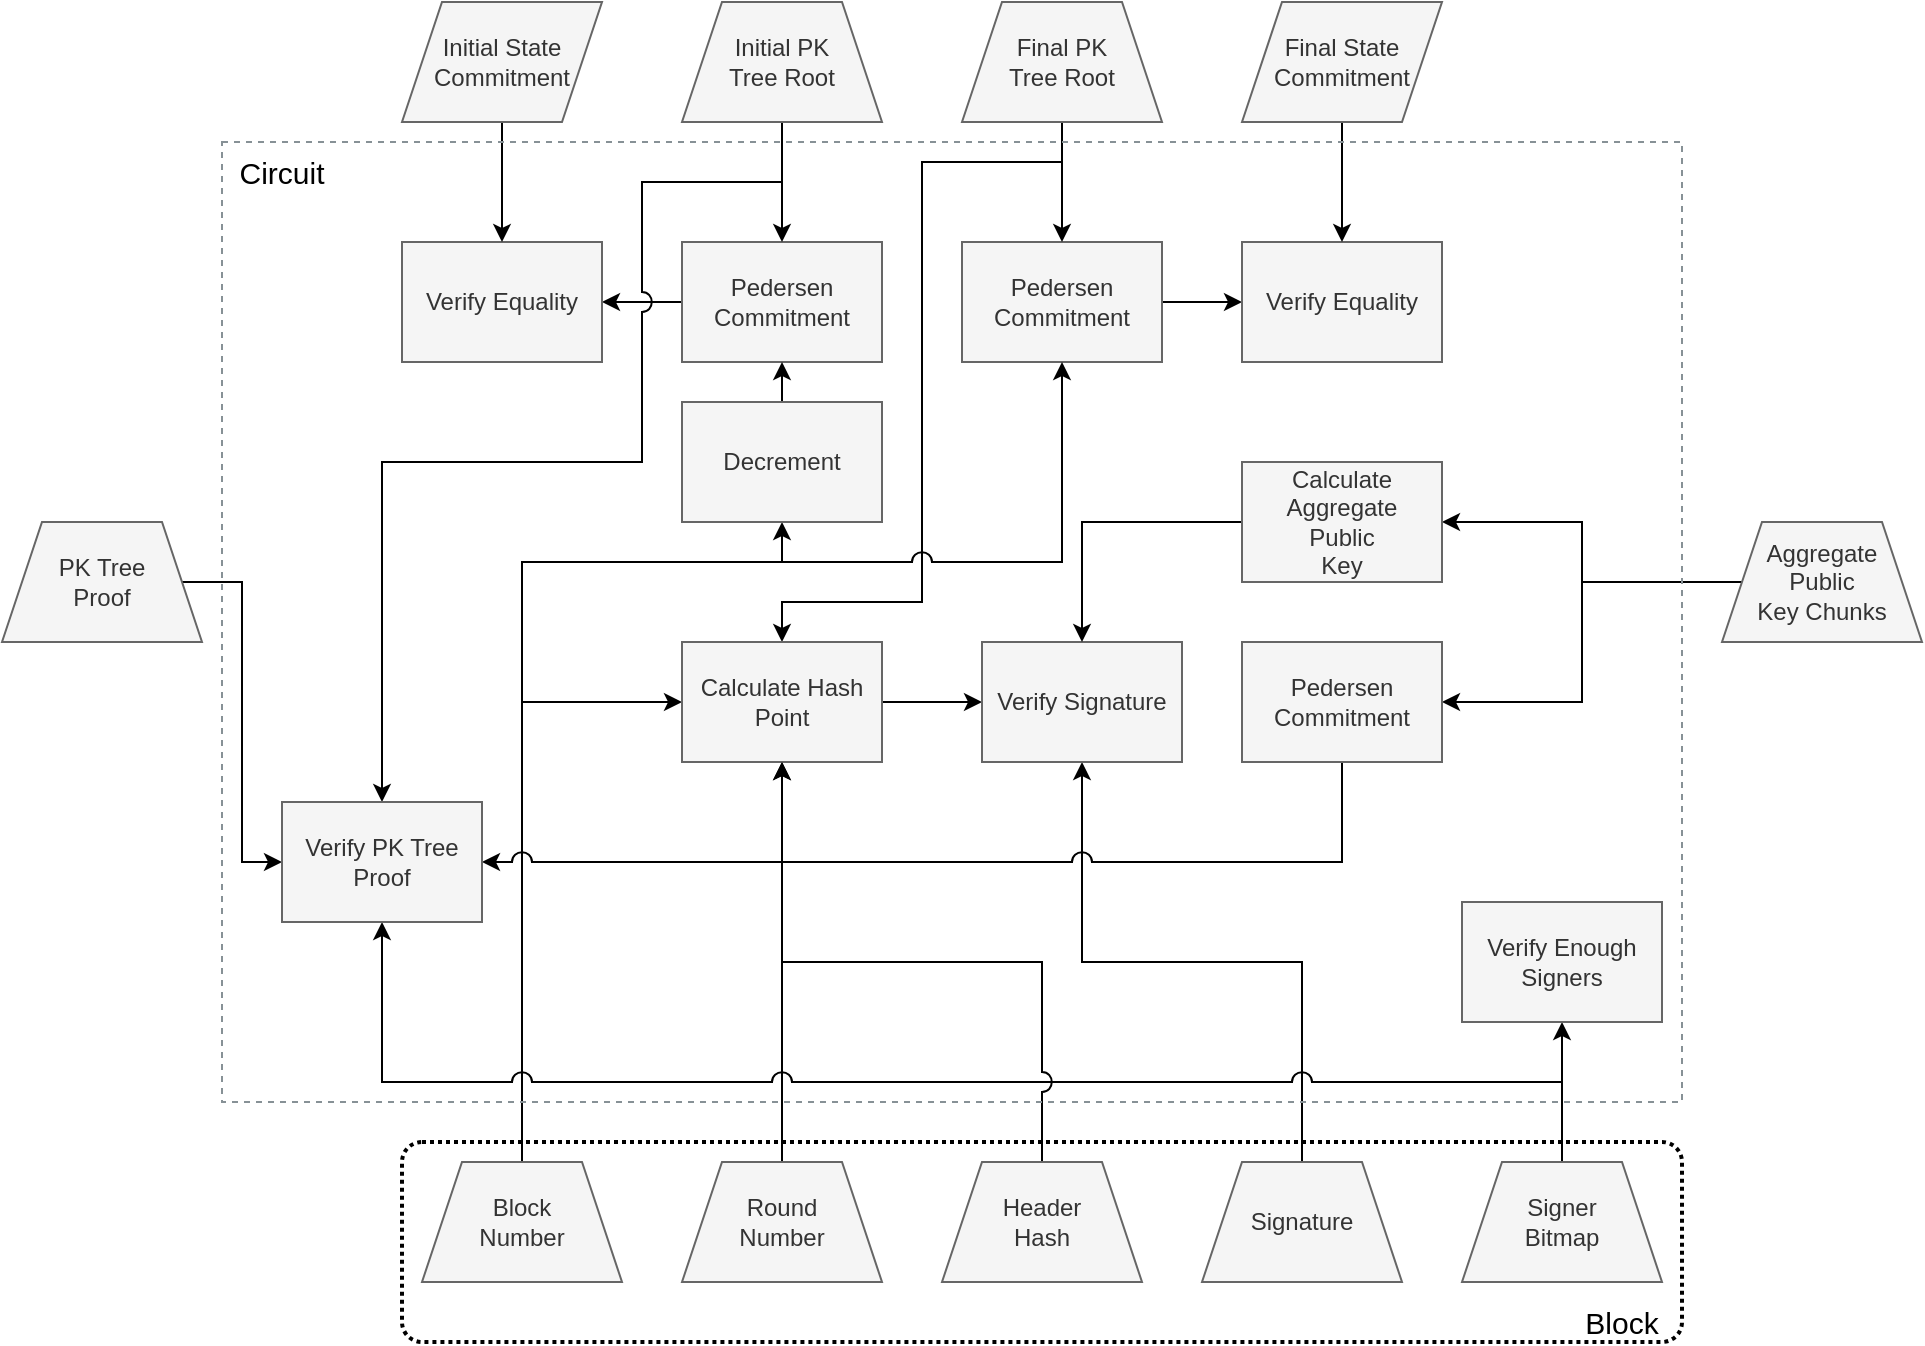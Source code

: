 <mxfile version="14.2.9" type="device"><diagram id="C5RBs43oDa-KdzZeNtuy" name="Page-1"><mxGraphModel dx="981" dy="534" grid="1" gridSize="10" guides="1" tooltips="1" connect="1" arrows="1" fold="1" page="1" pageScale="1" pageWidth="3300" pageHeight="4681" math="0" shadow="0"><root><mxCell id="WIyWlLk6GJQsqaUBKTNV-0"/><mxCell id="WIyWlLk6GJQsqaUBKTNV-1" parent="WIyWlLk6GJQsqaUBKTNV-0"/><mxCell id="Uee_pW1o9Q6JT7-i02Te-26" style="edgeStyle=orthogonalEdgeStyle;rounded=0;orthogonalLoop=1;jettySize=auto;html=1;exitX=0;exitY=0.5;exitDx=0;exitDy=0;entryX=1;entryY=0.5;entryDx=0;entryDy=0;" parent="WIyWlLk6GJQsqaUBKTNV-1" source="Uee_pW1o9Q6JT7-i02Te-5" target="Uee_pW1o9Q6JT7-i02Te-7" edge="1"><mxGeometry relative="1" as="geometry"/></mxCell><mxCell id="Uee_pW1o9Q6JT7-i02Te-5" value="Pedersen Commitment" style="whiteSpace=wrap;html=1;fillColor=#f5f5f5;strokeColor=#666666;fontColor=#333333;" parent="WIyWlLk6GJQsqaUBKTNV-1" vertex="1"><mxGeometry x="640" y="160" width="100" height="60" as="geometry"/></mxCell><mxCell id="Uee_pW1o9Q6JT7-i02Te-28" style="edgeStyle=orthogonalEdgeStyle;rounded=0;orthogonalLoop=1;jettySize=auto;html=1;exitX=1;exitY=0.5;exitDx=0;exitDy=0;entryX=0;entryY=0.5;entryDx=0;entryDy=0;" parent="WIyWlLk6GJQsqaUBKTNV-1" source="Uee_pW1o9Q6JT7-i02Te-6" target="Uee_pW1o9Q6JT7-i02Te-8" edge="1"><mxGeometry relative="1" as="geometry"/></mxCell><mxCell id="Uee_pW1o9Q6JT7-i02Te-6" value="Pedersen Commitment" style="whiteSpace=wrap;html=1;fillColor=#f5f5f5;strokeColor=#666666;fontColor=#333333;" parent="WIyWlLk6GJQsqaUBKTNV-1" vertex="1"><mxGeometry x="780" y="160" width="100" height="60" as="geometry"/></mxCell><mxCell id="Uee_pW1o9Q6JT7-i02Te-7" value="&lt;div&gt;Verify Equality&lt;/div&gt;" style="whiteSpace=wrap;html=1;fillColor=#f5f5f5;strokeColor=#666666;fontColor=#333333;" parent="WIyWlLk6GJQsqaUBKTNV-1" vertex="1"><mxGeometry x="500" y="160" width="100" height="60" as="geometry"/></mxCell><mxCell id="Uee_pW1o9Q6JT7-i02Te-8" value="&lt;div&gt;Verify Equality&lt;/div&gt;" style="whiteSpace=wrap;html=1;fillColor=#f5f5f5;strokeColor=#666666;fontColor=#333333;" parent="WIyWlLk6GJQsqaUBKTNV-1" vertex="1"><mxGeometry x="920" y="160" width="100" height="60" as="geometry"/></mxCell><mxCell id="Uee_pW1o9Q6JT7-i02Te-24" style="edgeStyle=orthogonalEdgeStyle;rounded=0;orthogonalLoop=1;jettySize=auto;html=1;exitX=0.5;exitY=1;exitDx=0;exitDy=0;entryX=0.5;entryY=0;entryDx=0;entryDy=0;" parent="WIyWlLk6GJQsqaUBKTNV-1" source="Uee_pW1o9Q6JT7-i02Te-9" target="Uee_pW1o9Q6JT7-i02Te-7" edge="1"><mxGeometry relative="1" as="geometry"/></mxCell><mxCell id="Uee_pW1o9Q6JT7-i02Te-9" value="&lt;font style=&quot;font-size: 12px&quot;&gt;Initial State Commitment&lt;/font&gt;" style="shape=parallelogram;perimeter=parallelogramPerimeter;whiteSpace=wrap;html=1;fixedSize=1;fillColor=#f5f5f5;strokeColor=#666666;fontColor=#333333;" parent="WIyWlLk6GJQsqaUBKTNV-1" vertex="1"><mxGeometry x="500" y="40" width="100" height="60" as="geometry"/></mxCell><mxCell id="Uee_pW1o9Q6JT7-i02Te-25" style="edgeStyle=orthogonalEdgeStyle;rounded=0;orthogonalLoop=1;jettySize=auto;html=1;exitX=0.5;exitY=1;exitDx=0;exitDy=0;entryX=0.5;entryY=0;entryDx=0;entryDy=0;" parent="WIyWlLk6GJQsqaUBKTNV-1" source="Uee_pW1o9Q6JT7-i02Te-10" target="Uee_pW1o9Q6JT7-i02Te-5" edge="1"><mxGeometry relative="1" as="geometry"/></mxCell><mxCell id="Uee_pW1o9Q6JT7-i02Te-68" style="edgeStyle=orthogonalEdgeStyle;rounded=0;jumpStyle=arc;jumpSize=10;orthogonalLoop=1;jettySize=auto;html=1;exitX=0.5;exitY=1;exitDx=0;exitDy=0;entryX=0.5;entryY=0;entryDx=0;entryDy=0;" parent="WIyWlLk6GJQsqaUBKTNV-1" source="Uee_pW1o9Q6JT7-i02Te-10" target="Uee_pW1o9Q6JT7-i02Te-64" edge="1"><mxGeometry relative="1" as="geometry"><Array as="points"><mxPoint x="690" y="130"/><mxPoint x="620" y="130"/><mxPoint x="620" y="270"/><mxPoint x="490" y="270"/></Array></mxGeometry></mxCell><mxCell id="Uee_pW1o9Q6JT7-i02Te-10" value="&lt;div&gt;Initial PK&lt;/div&gt;&lt;div&gt;Tree Root&lt;/div&gt;" style="shape=trapezoid;perimeter=trapezoidPerimeter;whiteSpace=wrap;html=1;fixedSize=1;fillColor=#f5f5f5;strokeColor=#666666;fontColor=#333333;" parent="WIyWlLk6GJQsqaUBKTNV-1" vertex="1"><mxGeometry x="640" y="40" width="100" height="60" as="geometry"/></mxCell><mxCell id="Uee_pW1o9Q6JT7-i02Te-29" style="edgeStyle=orthogonalEdgeStyle;rounded=0;orthogonalLoop=1;jettySize=auto;html=1;exitX=0.5;exitY=1;exitDx=0;exitDy=0;entryX=0.5;entryY=0;entryDx=0;entryDy=0;" parent="WIyWlLk6GJQsqaUBKTNV-1" source="Uee_pW1o9Q6JT7-i02Te-11" target="Uee_pW1o9Q6JT7-i02Te-8" edge="1"><mxGeometry relative="1" as="geometry"><Array as="points"><mxPoint x="970" y="100"/></Array></mxGeometry></mxCell><mxCell id="Uee_pW1o9Q6JT7-i02Te-11" value="&lt;div&gt;&lt;font style=&quot;font-size: 12px&quot;&gt;Final State Commitment&lt;/font&gt;&lt;/div&gt;" style="shape=parallelogram;perimeter=parallelogramPerimeter;whiteSpace=wrap;html=1;fixedSize=1;fillColor=#f5f5f5;strokeColor=#666666;fontColor=#333333;" parent="WIyWlLk6GJQsqaUBKTNV-1" vertex="1"><mxGeometry x="920" y="40" width="100" height="60" as="geometry"/></mxCell><mxCell id="Uee_pW1o9Q6JT7-i02Te-27" style="edgeStyle=orthogonalEdgeStyle;rounded=0;orthogonalLoop=1;jettySize=auto;html=1;exitX=0.5;exitY=1;exitDx=0;exitDy=0;entryX=0.5;entryY=0;entryDx=0;entryDy=0;" parent="WIyWlLk6GJQsqaUBKTNV-1" source="Uee_pW1o9Q6JT7-i02Te-13" target="Uee_pW1o9Q6JT7-i02Te-6" edge="1"><mxGeometry relative="1" as="geometry"/></mxCell><mxCell id="Uee_pW1o9Q6JT7-i02Te-55" style="edgeStyle=orthogonalEdgeStyle;rounded=0;jumpStyle=arc;jumpSize=10;orthogonalLoop=1;jettySize=auto;html=1;exitX=0.5;exitY=1;exitDx=0;exitDy=0;entryX=0.5;entryY=0;entryDx=0;entryDy=0;" parent="WIyWlLk6GJQsqaUBKTNV-1" source="Uee_pW1o9Q6JT7-i02Te-13" target="Uee_pW1o9Q6JT7-i02Te-37" edge="1"><mxGeometry relative="1" as="geometry"><Array as="points"><mxPoint x="830" y="120"/><mxPoint x="760" y="120"/><mxPoint x="760" y="340"/><mxPoint x="690" y="340"/></Array></mxGeometry></mxCell><mxCell id="Uee_pW1o9Q6JT7-i02Te-13" value="&lt;div&gt;Final PK&lt;/div&gt;&lt;div&gt;Tree Root&lt;/div&gt;" style="shape=trapezoid;perimeter=trapezoidPerimeter;whiteSpace=wrap;html=1;fixedSize=1;fillColor=#f5f5f5;strokeColor=#666666;fontColor=#333333;" parent="WIyWlLk6GJQsqaUBKTNV-1" vertex="1"><mxGeometry x="780" y="40" width="100" height="60" as="geometry"/></mxCell><mxCell id="Uee_pW1o9Q6JT7-i02Te-50" style="edgeStyle=orthogonalEdgeStyle;rounded=0;jumpStyle=arc;jumpSize=10;orthogonalLoop=1;jettySize=auto;html=1;exitX=0.5;exitY=0;exitDx=0;exitDy=0;entryX=0.5;entryY=1;entryDx=0;entryDy=0;" parent="WIyWlLk6GJQsqaUBKTNV-1" source="Uee_pW1o9Q6JT7-i02Te-14" target="Uee_pW1o9Q6JT7-i02Te-32" edge="1"><mxGeometry relative="1" as="geometry"><Array as="points"><mxPoint x="560" y="320"/><mxPoint x="690" y="320"/></Array></mxGeometry></mxCell><mxCell id="Uee_pW1o9Q6JT7-i02Te-51" style="edgeStyle=orthogonalEdgeStyle;rounded=0;jumpStyle=arc;jumpSize=10;orthogonalLoop=1;jettySize=auto;html=1;exitX=0.5;exitY=0;exitDx=0;exitDy=0;entryX=0.5;entryY=1;entryDx=0;entryDy=0;" parent="WIyWlLk6GJQsqaUBKTNV-1" source="Uee_pW1o9Q6JT7-i02Te-14" target="Uee_pW1o9Q6JT7-i02Te-6" edge="1"><mxGeometry relative="1" as="geometry"><Array as="points"><mxPoint x="560" y="320"/><mxPoint x="830" y="320"/></Array></mxGeometry></mxCell><mxCell id="Uee_pW1o9Q6JT7-i02Te-52" style="edgeStyle=orthogonalEdgeStyle;rounded=0;jumpStyle=arc;jumpSize=10;orthogonalLoop=1;jettySize=auto;html=1;exitX=0.5;exitY=0;exitDx=0;exitDy=0;entryX=0;entryY=0.5;entryDx=0;entryDy=0;" parent="WIyWlLk6GJQsqaUBKTNV-1" source="Uee_pW1o9Q6JT7-i02Te-14" target="Uee_pW1o9Q6JT7-i02Te-37" edge="1"><mxGeometry relative="1" as="geometry"/></mxCell><mxCell id="Uee_pW1o9Q6JT7-i02Te-14" value="&lt;div&gt;Block&lt;/div&gt;&lt;div&gt;Number&lt;br&gt;&lt;/div&gt;" style="shape=trapezoid;perimeter=trapezoidPerimeter;whiteSpace=wrap;html=1;fixedSize=1;fillColor=#f5f5f5;strokeColor=#666666;fontColor=#333333;" parent="WIyWlLk6GJQsqaUBKTNV-1" vertex="1"><mxGeometry x="510" y="620" width="100" height="60" as="geometry"/></mxCell><mxCell id="Uee_pW1o9Q6JT7-i02Te-53" style="edgeStyle=orthogonalEdgeStyle;rounded=0;jumpStyle=arc;jumpSize=10;orthogonalLoop=1;jettySize=auto;html=1;exitX=0.5;exitY=0;exitDx=0;exitDy=0;entryX=0.5;entryY=1;entryDx=0;entryDy=0;" parent="WIyWlLk6GJQsqaUBKTNV-1" source="Uee_pW1o9Q6JT7-i02Te-15" target="Uee_pW1o9Q6JT7-i02Te-37" edge="1"><mxGeometry relative="1" as="geometry"/></mxCell><mxCell id="Uee_pW1o9Q6JT7-i02Te-15" value="&lt;div&gt;Round&lt;/div&gt;&lt;div&gt;Number&lt;br&gt;&lt;/div&gt;" style="shape=trapezoid;perimeter=trapezoidPerimeter;whiteSpace=wrap;html=1;fixedSize=1;fillColor=#f5f5f5;strokeColor=#666666;fontColor=#333333;" parent="WIyWlLk6GJQsqaUBKTNV-1" vertex="1"><mxGeometry x="640" y="620" width="100" height="60" as="geometry"/></mxCell><mxCell id="Uee_pW1o9Q6JT7-i02Te-57" style="edgeStyle=orthogonalEdgeStyle;rounded=0;jumpStyle=arc;jumpSize=10;orthogonalLoop=1;jettySize=auto;html=1;exitX=0.5;exitY=0;exitDx=0;exitDy=0;entryX=0.5;entryY=1;entryDx=0;entryDy=0;" parent="WIyWlLk6GJQsqaUBKTNV-1" source="Uee_pW1o9Q6JT7-i02Te-17" target="Uee_pW1o9Q6JT7-i02Te-43" edge="1"><mxGeometry relative="1" as="geometry"/></mxCell><mxCell id="Uee_pW1o9Q6JT7-i02Te-17" value="Signature" style="shape=trapezoid;perimeter=trapezoidPerimeter;whiteSpace=wrap;html=1;fixedSize=1;fillColor=#f5f5f5;strokeColor=#666666;fontColor=#333333;" parent="WIyWlLk6GJQsqaUBKTNV-1" vertex="1"><mxGeometry x="900" y="620" width="100" height="60" as="geometry"/></mxCell><mxCell id="Uee_pW1o9Q6JT7-i02Te-61" style="edgeStyle=orthogonalEdgeStyle;rounded=0;jumpStyle=arc;jumpSize=10;orthogonalLoop=1;jettySize=auto;html=1;exitX=0.5;exitY=0;exitDx=0;exitDy=0;entryX=0.5;entryY=1;entryDx=0;entryDy=0;" parent="WIyWlLk6GJQsqaUBKTNV-1" source="Uee_pW1o9Q6JT7-i02Te-18" target="Uee_pW1o9Q6JT7-i02Te-47" edge="1"><mxGeometry relative="1" as="geometry"/></mxCell><mxCell id="Uee_pW1o9Q6JT7-i02Te-66" style="edgeStyle=orthogonalEdgeStyle;rounded=0;jumpStyle=arc;jumpSize=10;orthogonalLoop=1;jettySize=auto;html=1;exitX=0.5;exitY=0;exitDx=0;exitDy=0;entryX=0.5;entryY=1;entryDx=0;entryDy=0;" parent="WIyWlLk6GJQsqaUBKTNV-1" source="Uee_pW1o9Q6JT7-i02Te-18" target="Uee_pW1o9Q6JT7-i02Te-64" edge="1"><mxGeometry relative="1" as="geometry"><Array as="points"><mxPoint x="1080" y="580"/><mxPoint x="490" y="580"/></Array></mxGeometry></mxCell><mxCell id="Uee_pW1o9Q6JT7-i02Te-18" value="&lt;div&gt;Signer&lt;/div&gt;&lt;div&gt;Bitmap&lt;br&gt;&lt;/div&gt;" style="shape=trapezoid;perimeter=trapezoidPerimeter;whiteSpace=wrap;html=1;fixedSize=1;fillColor=#f5f5f5;strokeColor=#666666;fontColor=#333333;" parent="WIyWlLk6GJQsqaUBKTNV-1" vertex="1"><mxGeometry x="1030" y="620" width="100" height="60" as="geometry"/></mxCell><mxCell id="Uee_pW1o9Q6JT7-i02Te-59" style="edgeStyle=orthogonalEdgeStyle;rounded=0;jumpStyle=arc;jumpSize=10;orthogonalLoop=1;jettySize=auto;html=1;exitX=0;exitY=0.5;exitDx=0;exitDy=0;entryX=1;entryY=0.5;entryDx=0;entryDy=0;" parent="WIyWlLk6GJQsqaUBKTNV-1" source="Uee_pW1o9Q6JT7-i02Te-19" target="Uee_pW1o9Q6JT7-i02Te-58" edge="1"><mxGeometry relative="1" as="geometry"/></mxCell><mxCell id="Uee_pW1o9Q6JT7-i02Te-63" style="edgeStyle=orthogonalEdgeStyle;rounded=0;jumpStyle=arc;jumpSize=10;orthogonalLoop=1;jettySize=auto;html=1;exitX=0;exitY=0.5;exitDx=0;exitDy=0;entryX=1;entryY=0.5;entryDx=0;entryDy=0;" parent="WIyWlLk6GJQsqaUBKTNV-1" source="Uee_pW1o9Q6JT7-i02Te-19" target="Uee_pW1o9Q6JT7-i02Te-62" edge="1"><mxGeometry relative="1" as="geometry"/></mxCell><mxCell id="Uee_pW1o9Q6JT7-i02Te-19" value="&lt;div&gt;Aggregate&lt;/div&gt;&lt;div&gt;Public&lt;/div&gt;&lt;div&gt;Key Chunks&lt;br&gt;&lt;/div&gt;" style="shape=trapezoid;perimeter=trapezoidPerimeter;whiteSpace=wrap;html=1;fixedSize=1;fillColor=#f5f5f5;strokeColor=#666666;fontColor=#333333;" parent="WIyWlLk6GJQsqaUBKTNV-1" vertex="1"><mxGeometry x="1160" y="300" width="100" height="60" as="geometry"/></mxCell><mxCell id="Uee_pW1o9Q6JT7-i02Te-67" style="edgeStyle=orthogonalEdgeStyle;rounded=0;jumpStyle=arc;jumpSize=10;orthogonalLoop=1;jettySize=auto;html=1;exitX=1;exitY=0.5;exitDx=0;exitDy=0;entryX=0;entryY=0.5;entryDx=0;entryDy=0;" parent="WIyWlLk6GJQsqaUBKTNV-1" source="Uee_pW1o9Q6JT7-i02Te-20" target="Uee_pW1o9Q6JT7-i02Te-64" edge="1"><mxGeometry relative="1" as="geometry"/></mxCell><mxCell id="Uee_pW1o9Q6JT7-i02Te-20" value="&lt;div&gt;PK Tree&lt;/div&gt;&lt;div&gt;Proof&lt;/div&gt;" style="shape=trapezoid;perimeter=trapezoidPerimeter;whiteSpace=wrap;html=1;fixedSize=1;fillColor=#f5f5f5;strokeColor=#666666;fontColor=#333333;" parent="WIyWlLk6GJQsqaUBKTNV-1" vertex="1"><mxGeometry x="300" y="300" width="100" height="60" as="geometry"/></mxCell><mxCell id="Uee_pW1o9Q6JT7-i02Te-35" style="edgeStyle=orthogonalEdgeStyle;rounded=0;orthogonalLoop=1;jettySize=auto;html=1;exitX=0.5;exitY=0;exitDx=0;exitDy=0;entryX=0.5;entryY=1;entryDx=0;entryDy=0;" parent="WIyWlLk6GJQsqaUBKTNV-1" source="Uee_pW1o9Q6JT7-i02Te-32" target="Uee_pW1o9Q6JT7-i02Te-5" edge="1"><mxGeometry relative="1" as="geometry"/></mxCell><mxCell id="Uee_pW1o9Q6JT7-i02Te-32" value="&lt;div&gt;Decrement&lt;/div&gt;" style="whiteSpace=wrap;html=1;fillColor=#f5f5f5;strokeColor=#666666;fontColor=#333333;" parent="WIyWlLk6GJQsqaUBKTNV-1" vertex="1"><mxGeometry x="640" y="240" width="100" height="60" as="geometry"/></mxCell><mxCell id="Uee_pW1o9Q6JT7-i02Te-56" style="edgeStyle=orthogonalEdgeStyle;rounded=0;jumpStyle=arc;jumpSize=10;orthogonalLoop=1;jettySize=auto;html=1;exitX=1;exitY=0.5;exitDx=0;exitDy=0;entryX=0;entryY=0.5;entryDx=0;entryDy=0;" parent="WIyWlLk6GJQsqaUBKTNV-1" source="Uee_pW1o9Q6JT7-i02Te-37" target="Uee_pW1o9Q6JT7-i02Te-43" edge="1"><mxGeometry relative="1" as="geometry"/></mxCell><mxCell id="Uee_pW1o9Q6JT7-i02Te-37" value="&lt;div&gt;Calculate Hash Point&lt;/div&gt;" style="whiteSpace=wrap;html=1;fillColor=#f5f5f5;strokeColor=#666666;fontColor=#333333;" parent="WIyWlLk6GJQsqaUBKTNV-1" vertex="1"><mxGeometry x="640" y="360" width="100" height="60" as="geometry"/></mxCell><mxCell id="Uee_pW1o9Q6JT7-i02Te-43" value="&lt;div&gt;Verify Signature&lt;/div&gt;" style="whiteSpace=wrap;html=1;fillColor=#f5f5f5;strokeColor=#666666;fontColor=#333333;" parent="WIyWlLk6GJQsqaUBKTNV-1" vertex="1"><mxGeometry x="790" y="360" width="100" height="60" as="geometry"/></mxCell><mxCell id="Uee_pW1o9Q6JT7-i02Te-47" value="Verify Enough Signers" style="whiteSpace=wrap;html=1;fillColor=#f5f5f5;strokeColor=#666666;fontColor=#333333;" parent="WIyWlLk6GJQsqaUBKTNV-1" vertex="1"><mxGeometry x="1030" y="490" width="100" height="60" as="geometry"/></mxCell><mxCell id="Uee_pW1o9Q6JT7-i02Te-54" style="edgeStyle=orthogonalEdgeStyle;rounded=0;jumpStyle=arc;jumpSize=10;orthogonalLoop=1;jettySize=auto;html=1;exitX=0.5;exitY=0;exitDx=0;exitDy=0;entryX=0.5;entryY=1;entryDx=0;entryDy=0;" parent="WIyWlLk6GJQsqaUBKTNV-1" source="Uee_pW1o9Q6JT7-i02Te-16" target="Uee_pW1o9Q6JT7-i02Te-37" edge="1"><mxGeometry relative="1" as="geometry"/></mxCell><mxCell id="Uee_pW1o9Q6JT7-i02Te-16" value="&lt;div&gt;Header&lt;/div&gt;&lt;div&gt;Hash&lt;br&gt;&lt;/div&gt;" style="shape=trapezoid;perimeter=trapezoidPerimeter;whiteSpace=wrap;html=1;fixedSize=1;fillColor=#f5f5f5;strokeColor=#666666;fontColor=#333333;" parent="WIyWlLk6GJQsqaUBKTNV-1" vertex="1"><mxGeometry x="770" y="620" width="100" height="60" as="geometry"/></mxCell><mxCell id="Uee_pW1o9Q6JT7-i02Te-60" style="edgeStyle=orthogonalEdgeStyle;rounded=0;jumpStyle=arc;jumpSize=10;orthogonalLoop=1;jettySize=auto;html=1;exitX=0;exitY=0.5;exitDx=0;exitDy=0;entryX=0.5;entryY=0;entryDx=0;entryDy=0;" parent="WIyWlLk6GJQsqaUBKTNV-1" source="Uee_pW1o9Q6JT7-i02Te-58" target="Uee_pW1o9Q6JT7-i02Te-43" edge="1"><mxGeometry relative="1" as="geometry"/></mxCell><mxCell id="Uee_pW1o9Q6JT7-i02Te-58" value="&lt;div&gt;Calculate Aggregate&lt;/div&gt;&lt;div&gt;Public&lt;/div&gt;&lt;div&gt;Key&lt;br&gt;&lt;/div&gt;" style="whiteSpace=wrap;html=1;fillColor=#f5f5f5;strokeColor=#666666;fontColor=#333333;" parent="WIyWlLk6GJQsqaUBKTNV-1" vertex="1"><mxGeometry x="920" y="270" width="100" height="60" as="geometry"/></mxCell><mxCell id="Uee_pW1o9Q6JT7-i02Te-65" style="edgeStyle=orthogonalEdgeStyle;rounded=0;jumpStyle=arc;jumpSize=10;orthogonalLoop=1;jettySize=auto;html=1;exitX=0.5;exitY=1;exitDx=0;exitDy=0;entryX=1;entryY=0.5;entryDx=0;entryDy=0;" parent="WIyWlLk6GJQsqaUBKTNV-1" source="Uee_pW1o9Q6JT7-i02Te-62" target="Uee_pW1o9Q6JT7-i02Te-64" edge="1"><mxGeometry relative="1" as="geometry"/></mxCell><mxCell id="Uee_pW1o9Q6JT7-i02Te-62" value="Pedersen Commitment" style="whiteSpace=wrap;html=1;fillColor=#f5f5f5;strokeColor=#666666;fontColor=#333333;" parent="WIyWlLk6GJQsqaUBKTNV-1" vertex="1"><mxGeometry x="920" y="360" width="100" height="60" as="geometry"/></mxCell><mxCell id="Uee_pW1o9Q6JT7-i02Te-64" value="Verify PK Tree Proof" style="whiteSpace=wrap;html=1;fillColor=#f5f5f5;strokeColor=#666666;fontColor=#333333;" parent="WIyWlLk6GJQsqaUBKTNV-1" vertex="1"><mxGeometry x="440" y="440" width="100" height="60" as="geometry"/></mxCell><mxCell id="Uee_pW1o9Q6JT7-i02Te-69" value="" style="rounded=1;arcSize=10;dashed=1;fillColor=none;gradientColor=none;dashPattern=1 1;strokeWidth=2;" parent="WIyWlLk6GJQsqaUBKTNV-1" vertex="1"><mxGeometry x="500" y="610" width="640" height="100" as="geometry"/></mxCell><mxCell id="Uee_pW1o9Q6JT7-i02Te-70" value="" style="outlineConnect=0;gradientColor=none;html=1;whiteSpace=wrap;fontSize=12;fontStyle=0;strokeColor=#879196;fillColor=none;verticalAlign=top;align=center;fontColor=#879196;dashed=1;spacingTop=3;" parent="WIyWlLk6GJQsqaUBKTNV-1" vertex="1"><mxGeometry x="410" y="110" width="730" height="480" as="geometry"/></mxCell><mxCell id="DvchbdSIZYe9JUQncs_V-0" value="Circuit" style="text;html=1;strokeColor=none;fillColor=none;align=center;verticalAlign=middle;whiteSpace=wrap;rounded=0;fontSize=15;" vertex="1" parent="WIyWlLk6GJQsqaUBKTNV-1"><mxGeometry x="410" y="110" width="60" height="30" as="geometry"/></mxCell><mxCell id="DvchbdSIZYe9JUQncs_V-1" value="Block" style="text;html=1;strokeColor=none;fillColor=none;align=center;verticalAlign=middle;whiteSpace=wrap;rounded=0;fontSize=15;" vertex="1" parent="WIyWlLk6GJQsqaUBKTNV-1"><mxGeometry x="1090" y="690" width="40" height="20" as="geometry"/></mxCell></root></mxGraphModel></diagram></mxfile>